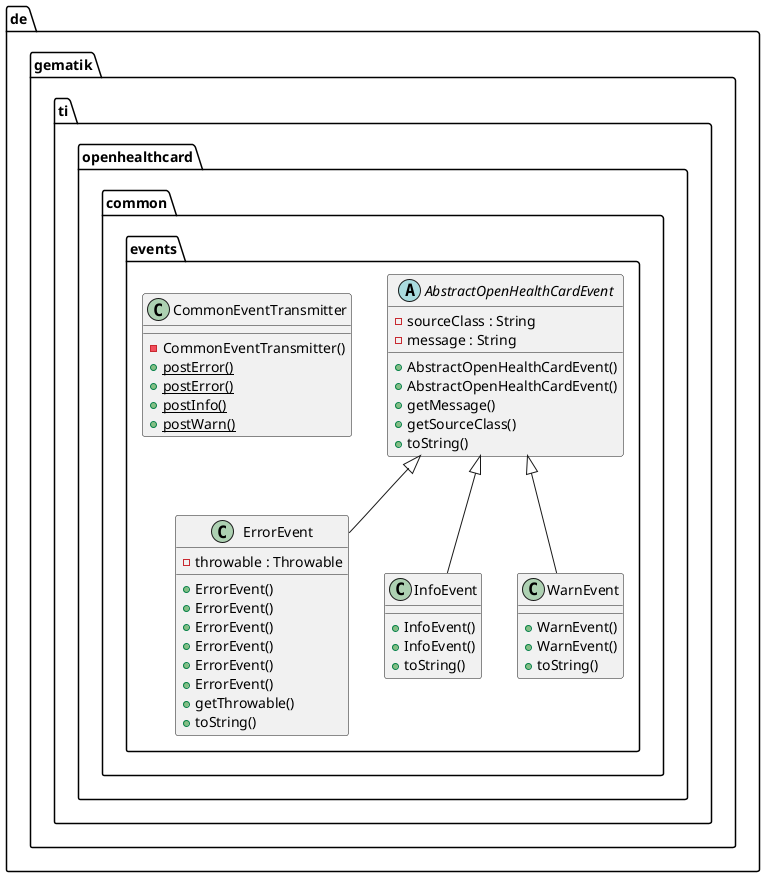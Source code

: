 @startuml



  package de.gematik.ti.openhealthcard.common {
    package de.gematik.ti.openhealthcard.common.events {
      abstract class AbstractOpenHealthCardEvent {
          - sourceClass : String
          - message : String
          + AbstractOpenHealthCardEvent()
          + AbstractOpenHealthCardEvent()
          + getMessage()
          + getSourceClass()
          + toString()
      }
    }
  }
  

  package de.gematik.ti.openhealthcard.common {
    package de.gematik.ti.openhealthcard.common.events {
      class CommonEventTransmitter {
          - CommonEventTransmitter()
          {static} + postError()
          {static} + postError()
          {static} + postInfo()
          {static} + postWarn()
      }
    }
  }
  

  package de.gematik.ti.openhealthcard.common {
    package de.gematik.ti.openhealthcard.common.events {
      class ErrorEvent {
          - throwable : Throwable
          + ErrorEvent()
          + ErrorEvent()
          + ErrorEvent()
          + ErrorEvent()
          + ErrorEvent()
          + ErrorEvent()
          + getThrowable()
          + toString()
      }
    }
  }
  

  package de.gematik.ti.openhealthcard.common {
    package de.gematik.ti.openhealthcard.common.events {
      class InfoEvent {
          + InfoEvent()
          + InfoEvent()
          + toString()
      }
    }
  }
  

  package de.gematik.ti.openhealthcard.common {
    package de.gematik.ti.openhealthcard.common.events {
      class WarnEvent {
          + WarnEvent()
          + WarnEvent()
          + toString()
      }
    }
  }
  

  ErrorEvent -up-|> AbstractOpenHealthCardEvent
  InfoEvent -up-|> AbstractOpenHealthCardEvent
  WarnEvent -up-|> AbstractOpenHealthCardEvent









@enduml
